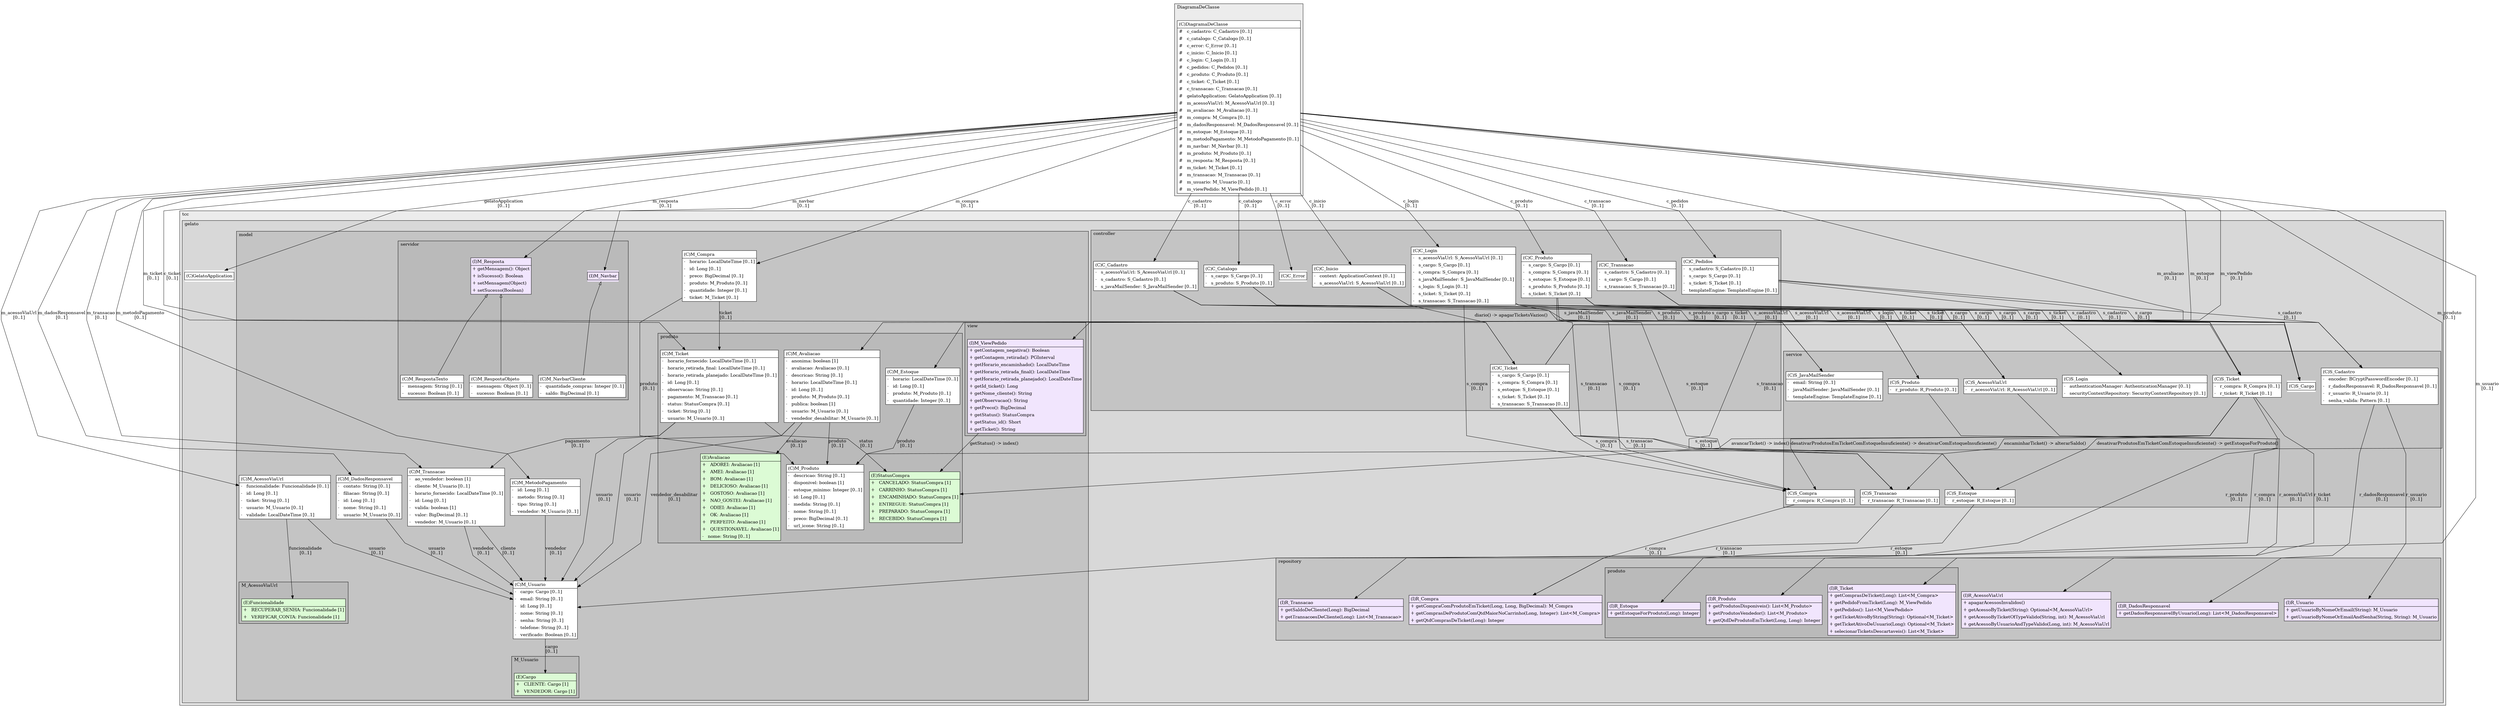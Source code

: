 @startuml

/' diagram meta data start
config=StructureConfiguration;
{
  "projectClassification": {
    "searchMode": "OpenProject", // OpenProject, AllProjects
    "includedProjects": "",
    "pathEndKeywords": "*.impl",
    "isClientPath": "",
    "isClientName": "",
    "isTestPath": "",
    "isTestName": "",
    "isMappingPath": "",
    "isMappingName": "",
    "isDataAccessPath": "",
    "isDataAccessName": "",
    "isDataStructurePath": "",
    "isDataStructureName": "",
    "isInterfaceStructuresPath": "",
    "isInterfaceStructuresName": "",
    "isEntryPointPath": "",
    "isEntryPointName": "",
    "treatFinalFieldsAsMandatory": false
  },
  "graphRestriction": {
    "classPackageExcludeFilter": "",
    "classPackageIncludeFilter": "",
    "classNameExcludeFilter": "",
    "classNameIncludeFilter": "",
    "methodNameExcludeFilter": "",
    "methodNameIncludeFilter": "",
    "removeByInheritance": "", // inheritance/annotation based filtering is done in a second step
    "removeByAnnotation": "",
    "removeByClassPackage": "", // cleanup the graph after inheritance/annotation based filtering is done
    "removeByClassName": "",
    "cutMappings": false,
    "cutEnum": false,
    "cutTests": true,
    "cutClient": false,
    "cutDataAccess": false,
    "cutInterfaceStructures": false,
    "cutDataStructures": false,
    "cutGetterAndSetter": true,
    "cutConstructors": true
  },
  "graphTraversal": {
    "forwardDepth": 999,
    "backwardDepth": 0,
    "classPackageExcludeFilter": "",
    "classPackageIncludeFilter": "",
    "classNameExcludeFilter": "",
    "classNameIncludeFilter": "",
    "methodNameExcludeFilter": "",
    "methodNameIncludeFilter": "",
    "hideMappings": true,
    "hideDataStructures": false,
    "hidePrivateMethods": false,
    "hideInterfaceCalls": false, // indirection: implementation -> interface (is hidden) -> implementation
    "onlyShowApplicationEntryPoints": false, // root node is included
    "useMethodCallsForStructureDiagram": "BothDirections" // ForwardOnly, BothDirections, No
  },
  "details": {
    "aggregation": "GroupByClass", // ByClass, GroupByClass, None
    "showClassGenericTypes": true,
    "showMethods": false,
    "showMethodParameterNames": false,
    "showMethodParameterTypes": true,
    "showMethodReturnType": true,
    "showPackageLevels": 4,
    "showDetailedClassStructure": true
  },
  "rootClass": "DiagramaDeClasse",
  "extensionCallbackMethod": "" // qualified.class.name#methodName - signature: public static String method(String)
}
diagram meta data end '/



digraph g {
    rankdir="TB"
    splines=polyline
    

'nodes 
subgraph cluster_114644 { 
   	label=tcc
	labeljust=l
	fillcolor="#ececec"
	style=filled
   
   subgraph cluster_1790324712 { 
   	label=gelato
	labeljust=l
	fillcolor="#d8d8d8"
	style=filled
   
   GelatoApplication906396277[
	label=<<TABLE BORDER="1" CELLBORDER="0" CELLPADDING="4" CELLSPACING="0">
<TR><TD ALIGN="LEFT" >(C)GelatoApplication</TD></TR>
</TABLE>>
	style=filled
	margin=0
	shape=plaintext
	fillcolor="#FFFFFF"
];

subgraph cluster_1287436016 { 
   	label=repository
	labeljust=l
	fillcolor="#c4c4c4"
	style=filled
   
   R_AcessoViaUrl641479581[
	label=<<TABLE BORDER="1" CELLBORDER="0" CELLPADDING="4" CELLSPACING="0">
<TR><TD ALIGN="LEFT" >(I)R_AcessoViaUrl</TD></TR>
<HR/>
<TR><TD ALIGN="LEFT" >+ apagarAcessosInvalidos()</TD></TR>
<TR><TD ALIGN="LEFT" >+ getAcessoByTicket(String): Optional&lt;M_AcessoViaUrl&gt;</TD></TR>
<TR><TD ALIGN="LEFT" >+ getAcessoByTicketOfTypeValido(String, int): M_AcessoViaUrl</TD></TR>
<TR><TD ALIGN="LEFT" >+ getAcessoByUsuarioAndTypeValido(Long, int): M_AcessoViaUrl</TD></TR>
</TABLE>>
	style=filled
	margin=0
	shape=plaintext
	fillcolor="#F1E5FD"
];

R_Compra641479581[
	label=<<TABLE BORDER="1" CELLBORDER="0" CELLPADDING="4" CELLSPACING="0">
<TR><TD ALIGN="LEFT" >(I)R_Compra</TD></TR>
<HR/>
<TR><TD ALIGN="LEFT" >+ getCompraComProdutoEmTicket(Long, Long, BigDecimal): M_Compra</TD></TR>
<TR><TD ALIGN="LEFT" >+ getComprasDeProdutoComQtdMaiorNoCarrinho(Long, Integer): List&lt;M_Compra&gt;</TD></TR>
<TR><TD ALIGN="LEFT" >+ getQtdComprasDeTicket(Long): Integer</TD></TR>
</TABLE>>
	style=filled
	margin=0
	shape=plaintext
	fillcolor="#F1E5FD"
];

R_DadosResponsavel641479581[
	label=<<TABLE BORDER="1" CELLBORDER="0" CELLPADDING="4" CELLSPACING="0">
<TR><TD ALIGN="LEFT" >(I)R_DadosResponsavel</TD></TR>
<HR/>
<TR><TD ALIGN="LEFT" >+ getDadosResponsavelByUsuario(Long): List&lt;M_DadosResponsavel&gt;</TD></TR>
</TABLE>>
	style=filled
	margin=0
	shape=plaintext
	fillcolor="#F1E5FD"
];

R_Transacao641479581[
	label=<<TABLE BORDER="1" CELLBORDER="0" CELLPADDING="4" CELLSPACING="0">
<TR><TD ALIGN="LEFT" >(I)R_Transacao</TD></TR>
<HR/>
<TR><TD ALIGN="LEFT" >+ getSaldoDeCliente(Long): BigDecimal</TD></TR>
<TR><TD ALIGN="LEFT" >+ getTransacoesDeCliente(Long): List&lt;M_Transacao&gt;</TD></TR>
</TABLE>>
	style=filled
	margin=0
	shape=plaintext
	fillcolor="#F1E5FD"
];

R_Usuario641479581[
	label=<<TABLE BORDER="1" CELLBORDER="0" CELLPADDING="4" CELLSPACING="0">
<TR><TD ALIGN="LEFT" >(I)R_Usuario</TD></TR>
<HR/>
<TR><TD ALIGN="LEFT" >+ getUsuarioByNomeOrEmail(String): M_Usuario</TD></TR>
<TR><TD ALIGN="LEFT" >+ getUsuarioByNomeOrEmailAndSenha(String, String): M_Usuario</TD></TR>
</TABLE>>
	style=filled
	margin=0
	shape=plaintext
	fillcolor="#F1E5FD"
];

subgraph cluster_540350491 { 
   	label=produto
	labeljust=l
	fillcolor="#bababa"
	style=filled
   
   R_Estoque575498130[
	label=<<TABLE BORDER="1" CELLBORDER="0" CELLPADDING="4" CELLSPACING="0">
<TR><TD ALIGN="LEFT" >(I)R_Estoque</TD></TR>
<HR/>
<TR><TD ALIGN="LEFT" >+ getEstoqueForProduto(Long): Integer</TD></TR>
</TABLE>>
	style=filled
	margin=0
	shape=plaintext
	fillcolor="#F1E5FD"
];

R_Produto575498130[
	label=<<TABLE BORDER="1" CELLBORDER="0" CELLPADDING="4" CELLSPACING="0">
<TR><TD ALIGN="LEFT" >(I)R_Produto</TD></TR>
<HR/>
<TR><TD ALIGN="LEFT" >+ getProdutosDisponiveis(): List&lt;M_Produto&gt;</TD></TR>
<TR><TD ALIGN="LEFT" >+ getProdutosVendedor(): List&lt;M_Produto&gt;</TD></TR>
<TR><TD ALIGN="LEFT" >+ getQtdDeProdutoEmTicket(Long, Long): Integer</TD></TR>
</TABLE>>
	style=filled
	margin=0
	shape=plaintext
	fillcolor="#F1E5FD"
];

R_Ticket575498130[
	label=<<TABLE BORDER="1" CELLBORDER="0" CELLPADDING="4" CELLSPACING="0">
<TR><TD ALIGN="LEFT" >(I)R_Ticket</TD></TR>
<HR/>
<TR><TD ALIGN="LEFT" >+ getComprasDeTicket(Long): List&lt;M_Compra&gt;</TD></TR>
<TR><TD ALIGN="LEFT" >+ getPedidoFromTicket(Long): M_ViewPedido</TD></TR>
<TR><TD ALIGN="LEFT" >+ getPedidos(): List&lt;M_ViewPedido&gt;</TD></TR>
<TR><TD ALIGN="LEFT" >+ getTicketAtivoByString(String): Optional&lt;M_Ticket&gt;</TD></TR>
<TR><TD ALIGN="LEFT" >+ getTicketAtivoDeUsuario(Long): Optional&lt;M_Ticket&gt;</TD></TR>
<TR><TD ALIGN="LEFT" >+ selecionarTicketsDescartaveis(): List&lt;M_Ticket&gt;</TD></TR>
</TABLE>>
	style=filled
	margin=0
	shape=plaintext
	fillcolor="#F1E5FD"
];
} 
} 

subgraph cluster_1674944175 { 
   	label=service
	labeljust=l
	fillcolor="#c4c4c4"
	style=filled
   
   S_AcessoViaUrl1952781372[
	label=<<TABLE BORDER="1" CELLBORDER="0" CELLPADDING="4" CELLSPACING="0">
<TR><TD ALIGN="LEFT" >(C)S_AcessoViaUrl</TD></TR>
<HR/>
<TR><TD ALIGN="LEFT" >-   r_acessoViaUrl: R_AcessoViaUrl [0..1]</TD></TR>
</TABLE>>
	style=filled
	margin=0
	shape=plaintext
	fillcolor="#FFFFFF"
];

S_Cadastro1952781372[
	label=<<TABLE BORDER="1" CELLBORDER="0" CELLPADDING="4" CELLSPACING="0">
<TR><TD ALIGN="LEFT" >(C)S_Cadastro</TD></TR>
<HR/>
<TR><TD ALIGN="LEFT" >-   encoder: BCryptPasswordEncoder [0..1]</TD></TR>
<TR><TD ALIGN="LEFT" >-   r_dadosResponsavel: R_DadosResponsavel [0..1]</TD></TR>
<TR><TD ALIGN="LEFT" >-   r_usuario: R_Usuario [0..1]</TD></TR>
<TR><TD ALIGN="LEFT" >-   senha_valida: Pattern [0..1]</TD></TR>
</TABLE>>
	style=filled
	margin=0
	shape=plaintext
	fillcolor="#FFFFFF"
];

S_Cargo1952781372[
	label=<<TABLE BORDER="1" CELLBORDER="0" CELLPADDING="4" CELLSPACING="0">
<TR><TD ALIGN="LEFT" >(C)S_Cargo</TD></TR>
</TABLE>>
	style=filled
	margin=0
	shape=plaintext
	fillcolor="#FFFFFF"
];

S_Compra1952781372[
	label=<<TABLE BORDER="1" CELLBORDER="0" CELLPADDING="4" CELLSPACING="0">
<TR><TD ALIGN="LEFT" >(C)S_Compra</TD></TR>
<HR/>
<TR><TD ALIGN="LEFT" >-   r_compra: R_Compra [0..1]</TD></TR>
</TABLE>>
	style=filled
	margin=0
	shape=plaintext
	fillcolor="#FFFFFF"
];

S_Estoque1952781372[
	label=<<TABLE BORDER="1" CELLBORDER="0" CELLPADDING="4" CELLSPACING="0">
<TR><TD ALIGN="LEFT" >(C)S_Estoque</TD></TR>
<HR/>
<TR><TD ALIGN="LEFT" >-   r_estoque: R_Estoque [0..1]</TD></TR>
</TABLE>>
	style=filled
	margin=0
	shape=plaintext
	fillcolor="#FFFFFF"
];

S_JavaMailSender1952781372[
	label=<<TABLE BORDER="1" CELLBORDER="0" CELLPADDING="4" CELLSPACING="0">
<TR><TD ALIGN="LEFT" >(C)S_JavaMailSender</TD></TR>
<HR/>
<TR><TD ALIGN="LEFT" >-   email: String [0..1]</TD></TR>
<TR><TD ALIGN="LEFT" >-   javaMailSender: JavaMailSender [0..1]</TD></TR>
<TR><TD ALIGN="LEFT" >-   templateEngine: TemplateEngine [0..1]</TD></TR>
</TABLE>>
	style=filled
	margin=0
	shape=plaintext
	fillcolor="#FFFFFF"
];

S_Login1952781372[
	label=<<TABLE BORDER="1" CELLBORDER="0" CELLPADDING="4" CELLSPACING="0">
<TR><TD ALIGN="LEFT" >(C)S_Login</TD></TR>
<HR/>
<TR><TD ALIGN="LEFT" >-   authenticationManager: AuthenticationManager [0..1]</TD></TR>
<TR><TD ALIGN="LEFT" >-   securityContextRepository: SecurityContextRepository [0..1]</TD></TR>
</TABLE>>
	style=filled
	margin=0
	shape=plaintext
	fillcolor="#FFFFFF"
];

S_Produto1952781372[
	label=<<TABLE BORDER="1" CELLBORDER="0" CELLPADDING="4" CELLSPACING="0">
<TR><TD ALIGN="LEFT" >(C)S_Produto</TD></TR>
<HR/>
<TR><TD ALIGN="LEFT" >-   r_produto: R_Produto [0..1]</TD></TR>
</TABLE>>
	style=filled
	margin=0
	shape=plaintext
	fillcolor="#FFFFFF"
];

S_Ticket1952781372[
	label=<<TABLE BORDER="1" CELLBORDER="0" CELLPADDING="4" CELLSPACING="0">
<TR><TD ALIGN="LEFT" >(C)S_Ticket</TD></TR>
<HR/>
<TR><TD ALIGN="LEFT" >-   r_compra: R_Compra [0..1]</TD></TR>
<TR><TD ALIGN="LEFT" >-   r_ticket: R_Ticket [0..1]</TD></TR>
</TABLE>>
	style=filled
	margin=0
	shape=plaintext
	fillcolor="#FFFFFF"
];

S_Transacao1952781372[
	label=<<TABLE BORDER="1" CELLBORDER="0" CELLPADDING="4" CELLSPACING="0">
<TR><TD ALIGN="LEFT" >(C)S_Transacao</TD></TR>
<HR/>
<TR><TD ALIGN="LEFT" >-   r_transacao: R_Transacao [0..1]</TD></TR>
</TABLE>>
	style=filled
	margin=0
	shape=plaintext
	fillcolor="#FFFFFF"
];
} 

subgraph cluster_1694159202 { 
   	label=controller
	labeljust=l
	fillcolor="#c4c4c4"
	style=filled
   
   C_Cadastro1954851659[
	label=<<TABLE BORDER="1" CELLBORDER="0" CELLPADDING="4" CELLSPACING="0">
<TR><TD ALIGN="LEFT" >(C)C_Cadastro</TD></TR>
<HR/>
<TR><TD ALIGN="LEFT" >-   s_acessoViaUrl: S_AcessoViaUrl [0..1]</TD></TR>
<TR><TD ALIGN="LEFT" >-   s_cadastro: S_Cadastro [0..1]</TD></TR>
<TR><TD ALIGN="LEFT" >-   s_javaMailSender: S_JavaMailSender [0..1]</TD></TR>
</TABLE>>
	style=filled
	margin=0
	shape=plaintext
	fillcolor="#FFFFFF"
];

C_Catalogo1954851659[
	label=<<TABLE BORDER="1" CELLBORDER="0" CELLPADDING="4" CELLSPACING="0">
<TR><TD ALIGN="LEFT" >(C)C_Catalogo</TD></TR>
<HR/>
<TR><TD ALIGN="LEFT" >-   s_cargo: S_Cargo [0..1]</TD></TR>
<TR><TD ALIGN="LEFT" >-   s_produto: S_Produto [0..1]</TD></TR>
</TABLE>>
	style=filled
	margin=0
	shape=plaintext
	fillcolor="#FFFFFF"
];

C_Error1954851659[
	label=<<TABLE BORDER="1" CELLBORDER="0" CELLPADDING="4" CELLSPACING="0">
<TR><TD ALIGN="LEFT" >(C)C_Error</TD></TR>
</TABLE>>
	style=filled
	margin=0
	shape=plaintext
	fillcolor="#FFFFFF"
];

C_Inicio1954851659[
	label=<<TABLE BORDER="1" CELLBORDER="0" CELLPADDING="4" CELLSPACING="0">
<TR><TD ALIGN="LEFT" >(C)C_Inicio</TD></TR>
<HR/>
<TR><TD ALIGN="LEFT" >-   context: ApplicationContext [0..1]</TD></TR>
<TR><TD ALIGN="LEFT" >-   s_acessoViaUrl: S_AcessoViaUrl [0..1]</TD></TR>
</TABLE>>
	style=filled
	margin=0
	shape=plaintext
	fillcolor="#FFFFFF"
];

C_Login1954851659[
	label=<<TABLE BORDER="1" CELLBORDER="0" CELLPADDING="4" CELLSPACING="0">
<TR><TD ALIGN="LEFT" >(C)C_Login</TD></TR>
<HR/>
<TR><TD ALIGN="LEFT" >-   s_acessoViaUrl: S_AcessoViaUrl [0..1]</TD></TR>
<TR><TD ALIGN="LEFT" >-   s_cargo: S_Cargo [0..1]</TD></TR>
<TR><TD ALIGN="LEFT" >-   s_compra: S_Compra [0..1]</TD></TR>
<TR><TD ALIGN="LEFT" >-   s_javaMailSender: S_JavaMailSender [0..1]</TD></TR>
<TR><TD ALIGN="LEFT" >-   s_login: S_Login [0..1]</TD></TR>
<TR><TD ALIGN="LEFT" >-   s_ticket: S_Ticket [0..1]</TD></TR>
<TR><TD ALIGN="LEFT" >-   s_transacao: S_Transacao [0..1]</TD></TR>
</TABLE>>
	style=filled
	margin=0
	shape=plaintext
	fillcolor="#FFFFFF"
];

C_Pedidos1954851659[
	label=<<TABLE BORDER="1" CELLBORDER="0" CELLPADDING="4" CELLSPACING="0">
<TR><TD ALIGN="LEFT" >(C)C_Pedidos</TD></TR>
<HR/>
<TR><TD ALIGN="LEFT" >-   s_cadastro: S_Cadastro [0..1]</TD></TR>
<TR><TD ALIGN="LEFT" >-   s_cargo: S_Cargo [0..1]</TD></TR>
<TR><TD ALIGN="LEFT" >-   s_ticket: S_Ticket [0..1]</TD></TR>
<TR><TD ALIGN="LEFT" >-   templateEngine: TemplateEngine [0..1]</TD></TR>
</TABLE>>
	style=filled
	margin=0
	shape=plaintext
	fillcolor="#FFFFFF"
];

C_Produto1954851659[
	label=<<TABLE BORDER="1" CELLBORDER="0" CELLPADDING="4" CELLSPACING="0">
<TR><TD ALIGN="LEFT" >(C)C_Produto</TD></TR>
<HR/>
<TR><TD ALIGN="LEFT" >-   s_cargo: S_Cargo [0..1]</TD></TR>
<TR><TD ALIGN="LEFT" >-   s_compra: S_Compra [0..1]</TD></TR>
<TR><TD ALIGN="LEFT" >-   s_estoque: S_Estoque [0..1]</TD></TR>
<TR><TD ALIGN="LEFT" >-   s_produto: S_Produto [0..1]</TD></TR>
<TR><TD ALIGN="LEFT" >-   s_ticket: S_Ticket [0..1]</TD></TR>
</TABLE>>
	style=filled
	margin=0
	shape=plaintext
	fillcolor="#FFFFFF"
];

C_Ticket1954851659[
	label=<<TABLE BORDER="1" CELLBORDER="0" CELLPADDING="4" CELLSPACING="0">
<TR><TD ALIGN="LEFT" >(C)C_Ticket</TD></TR>
<HR/>
<TR><TD ALIGN="LEFT" >-   s_cargo: S_Cargo [0..1]</TD></TR>
<TR><TD ALIGN="LEFT" >-   s_compra: S_Compra [0..1]</TD></TR>
<TR><TD ALIGN="LEFT" >-   s_estoque: S_Estoque [0..1]</TD></TR>
<TR><TD ALIGN="LEFT" >-   s_ticket: S_Ticket [0..1]</TD></TR>
<TR><TD ALIGN="LEFT" >-   s_transacao: S_Transacao [0..1]</TD></TR>
</TABLE>>
	style=filled
	margin=0
	shape=plaintext
	fillcolor="#FFFFFF"
];

C_Transacao1954851659[
	label=<<TABLE BORDER="1" CELLBORDER="0" CELLPADDING="4" CELLSPACING="0">
<TR><TD ALIGN="LEFT" >(C)C_Transacao</TD></TR>
<HR/>
<TR><TD ALIGN="LEFT" >-   s_cadastro: S_Cadastro [0..1]</TD></TR>
<TR><TD ALIGN="LEFT" >-   s_cargo: S_Cargo [0..1]</TD></TR>
<TR><TD ALIGN="LEFT" >-   s_transacao: S_Transacao [0..1]</TD></TR>
</TABLE>>
	style=filled
	margin=0
	shape=plaintext
	fillcolor="#FFFFFF"
];
} 

subgraph cluster_1804629597 { 
   	label=model
	labeljust=l
	fillcolor="#c4c4c4"
	style=filled
   
   M_AcessoViaUrl2054619536[
	label=<<TABLE BORDER="1" CELLBORDER="0" CELLPADDING="4" CELLSPACING="0">
<TR><TD ALIGN="LEFT" >(C)M_AcessoViaUrl</TD></TR>
<HR/>
<TR><TD ALIGN="LEFT" >-   funcionalidade: Funcionalidade [0..1]</TD></TR>
<TR><TD ALIGN="LEFT" >-   id: Long [0..1]</TD></TR>
<TR><TD ALIGN="LEFT" >-   ticket: String [0..1]</TD></TR>
<TR><TD ALIGN="LEFT" >-   usuario: M_Usuario [0..1]</TD></TR>
<TR><TD ALIGN="LEFT" >-   validade: LocalDateTime [0..1]</TD></TR>
</TABLE>>
	style=filled
	margin=0
	shape=plaintext
	fillcolor="#FFFFFF"
];

M_Compra2054619536[
	label=<<TABLE BORDER="1" CELLBORDER="0" CELLPADDING="4" CELLSPACING="0">
<TR><TD ALIGN="LEFT" >(C)M_Compra</TD></TR>
<HR/>
<TR><TD ALIGN="LEFT" >-   horario: LocalDateTime [0..1]</TD></TR>
<TR><TD ALIGN="LEFT" >-   id: Long [0..1]</TD></TR>
<TR><TD ALIGN="LEFT" >-   preco: BigDecimal [0..1]</TD></TR>
<TR><TD ALIGN="LEFT" >-   produto: M_Produto [0..1]</TD></TR>
<TR><TD ALIGN="LEFT" >-   quantidade: Integer [0..1]</TD></TR>
<TR><TD ALIGN="LEFT" >-   ticket: M_Ticket [0..1]</TD></TR>
</TABLE>>
	style=filled
	margin=0
	shape=plaintext
	fillcolor="#FFFFFF"
];

M_DadosResponsavel2054619536[
	label=<<TABLE BORDER="1" CELLBORDER="0" CELLPADDING="4" CELLSPACING="0">
<TR><TD ALIGN="LEFT" >(C)M_DadosResponsavel</TD></TR>
<HR/>
<TR><TD ALIGN="LEFT" >-   contato: String [0..1]</TD></TR>
<TR><TD ALIGN="LEFT" >-   filiacao: String [0..1]</TD></TR>
<TR><TD ALIGN="LEFT" >-   id: Long [0..1]</TD></TR>
<TR><TD ALIGN="LEFT" >-   nome: String [0..1]</TD></TR>
<TR><TD ALIGN="LEFT" >-   usuario: M_Usuario [0..1]</TD></TR>
</TABLE>>
	style=filled
	margin=0
	shape=plaintext
	fillcolor="#FFFFFF"
];

M_MetodoPagamento2054619536[
	label=<<TABLE BORDER="1" CELLBORDER="0" CELLPADDING="4" CELLSPACING="0">
<TR><TD ALIGN="LEFT" >(C)M_MetodoPagamento</TD></TR>
<HR/>
<TR><TD ALIGN="LEFT" >-   id: Long [0..1]</TD></TR>
<TR><TD ALIGN="LEFT" >-   metodo: String [0..1]</TD></TR>
<TR><TD ALIGN="LEFT" >-   tipo: String [0..1]</TD></TR>
<TR><TD ALIGN="LEFT" >-   vendedor: M_Usuario [0..1]</TD></TR>
</TABLE>>
	style=filled
	margin=0
	shape=plaintext
	fillcolor="#FFFFFF"
];

M_Transacao2054619536[
	label=<<TABLE BORDER="1" CELLBORDER="0" CELLPADDING="4" CELLSPACING="0">
<TR><TD ALIGN="LEFT" >(C)M_Transacao</TD></TR>
<HR/>
<TR><TD ALIGN="LEFT" >-   ao_vendedor: boolean [1]</TD></TR>
<TR><TD ALIGN="LEFT" >-   cliente: M_Usuario [0..1]</TD></TR>
<TR><TD ALIGN="LEFT" >-   horario_fornecido: LocalDateTime [0..1]</TD></TR>
<TR><TD ALIGN="LEFT" >-   id: Long [0..1]</TD></TR>
<TR><TD ALIGN="LEFT" >-   valida: boolean [1]</TD></TR>
<TR><TD ALIGN="LEFT" >-   valor: BigDecimal [0..1]</TD></TR>
<TR><TD ALIGN="LEFT" >-   vendedor: M_Usuario [0..1]</TD></TR>
</TABLE>>
	style=filled
	margin=0
	shape=plaintext
	fillcolor="#FFFFFF"
];

M_Usuario2054619536[
	label=<<TABLE BORDER="1" CELLBORDER="0" CELLPADDING="4" CELLSPACING="0">
<TR><TD ALIGN="LEFT" >(C)M_Usuario</TD></TR>
<HR/>
<TR><TD ALIGN="LEFT" >-   cargo: Cargo [0..1]</TD></TR>
<TR><TD ALIGN="LEFT" >-   email: String [0..1]</TD></TR>
<TR><TD ALIGN="LEFT" >-   id: Long [0..1]</TD></TR>
<TR><TD ALIGN="LEFT" >-   nome: String [0..1]</TD></TR>
<TR><TD ALIGN="LEFT" >-   senha: String [0..1]</TD></TR>
<TR><TD ALIGN="LEFT" >-   telefone: String [0..1]</TD></TR>
<TR><TD ALIGN="LEFT" >-   verificado: Boolean [0..1]</TD></TR>
</TABLE>>
	style=filled
	margin=0
	shape=plaintext
	fillcolor="#FFFFFF"
];

subgraph cluster_1178372080 { 
   	label=view
	labeljust=l
	fillcolor="#bababa"
	style=filled
   
   M_ViewPedido532415645[
	label=<<TABLE BORDER="1" CELLBORDER="0" CELLPADDING="4" CELLSPACING="0">
<TR><TD ALIGN="LEFT" >(I)M_ViewPedido</TD></TR>
<HR/>
<TR><TD ALIGN="LEFT" >+ getContagem_negativa(): Boolean</TD></TR>
<TR><TD ALIGN="LEFT" >+ getContagem_retirada(): PGInterval</TD></TR>
<TR><TD ALIGN="LEFT" >+ getHorario_encaminhado(): LocalDateTime</TD></TR>
<TR><TD ALIGN="LEFT" >+ getHorario_retirada_final(): LocalDateTime</TD></TR>
<TR><TD ALIGN="LEFT" >+ getHorario_retirada_planejado(): LocalDateTime</TD></TR>
<TR><TD ALIGN="LEFT" >+ getId_ticket(): Long</TD></TR>
<TR><TD ALIGN="LEFT" >+ getNome_cliente(): String</TD></TR>
<TR><TD ALIGN="LEFT" >+ getObservacao(): String</TD></TR>
<TR><TD ALIGN="LEFT" >+ getPreco(): BigDecimal</TD></TR>
<TR><TD ALIGN="LEFT" >+ getStatus(): StatusCompra</TD></TR>
<TR><TD ALIGN="LEFT" >+ getStatus_id(): Short</TD></TR>
<TR><TD ALIGN="LEFT" >+ getTicket(): String</TD></TR>
</TABLE>>
	style=filled
	margin=0
	shape=plaintext
	fillcolor="#F1E5FD"
];
} 

subgraph cluster_1399127407 { 
   	label=M_Usuario
	labeljust=l
	fillcolor="#bababa"
	style=filled
   
   Cargo1365861602[
	label=<<TABLE BORDER="1" CELLBORDER="0" CELLPADDING="4" CELLSPACING="0">
<TR><TD ALIGN="LEFT" >(E)Cargo</TD></TR>
<HR/>
<TR><TD ALIGN="LEFT" >+   CLIENTE: Cargo [1]</TD></TR>
<TR><TD ALIGN="LEFT" >+   VENDEDOR: Cargo [1]</TD></TR>
</TABLE>>
	style=filled
	margin=0
	shape=plaintext
	fillcolor="#DCFBD5"
];
} 

subgraph cluster_1416435118 { 
   	label=produto
	labeljust=l
	fillcolor="#bababa"
	style=filled
   
   Avaliacao394890476[
	label=<<TABLE BORDER="1" CELLBORDER="0" CELLPADDING="4" CELLSPACING="0">
<TR><TD ALIGN="LEFT" >(E)Avaliacao</TD></TR>
<HR/>
<TR><TD ALIGN="LEFT" >+   ADOREI: Avaliacao [1]</TD></TR>
<TR><TD ALIGN="LEFT" >+   AMEI: Avaliacao [1]</TD></TR>
<TR><TD ALIGN="LEFT" >+   BOM: Avaliacao [1]</TD></TR>
<TR><TD ALIGN="LEFT" >+   DELICIOSO: Avaliacao [1]</TD></TR>
<TR><TD ALIGN="LEFT" >+   GOSTOSO: Avaliacao [1]</TD></TR>
<TR><TD ALIGN="LEFT" >+   NAO_GOSTEI: Avaliacao [1]</TD></TR>
<TR><TD ALIGN="LEFT" >+   ODIEI: Avaliacao [1]</TD></TR>
<TR><TD ALIGN="LEFT" >+   OK: Avaliacao [1]</TD></TR>
<TR><TD ALIGN="LEFT" >+   PERFEITO: Avaliacao [1]</TD></TR>
<TR><TD ALIGN="LEFT" >+   QUESTIONAVEL: Avaliacao [1]</TD></TR>
<TR><TD ALIGN="LEFT" >-   nome: String [0..1]</TD></TR>
</TABLE>>
	style=filled
	margin=0
	shape=plaintext
	fillcolor="#DCFBD5"
];

M_Avaliacao643863173[
	label=<<TABLE BORDER="1" CELLBORDER="0" CELLPADDING="4" CELLSPACING="0">
<TR><TD ALIGN="LEFT" >(C)M_Avaliacao</TD></TR>
<HR/>
<TR><TD ALIGN="LEFT" >-   anonima: boolean [1]</TD></TR>
<TR><TD ALIGN="LEFT" >-   avaliacao: Avaliacao [0..1]</TD></TR>
<TR><TD ALIGN="LEFT" >-   descricao: String [0..1]</TD></TR>
<TR><TD ALIGN="LEFT" >-   horario: LocalDateTime [0..1]</TD></TR>
<TR><TD ALIGN="LEFT" >-   id: Long [0..1]</TD></TR>
<TR><TD ALIGN="LEFT" >-   produto: M_Produto [0..1]</TD></TR>
<TR><TD ALIGN="LEFT" >-   publica: boolean [1]</TD></TR>
<TR><TD ALIGN="LEFT" >-   usuario: M_Usuario [0..1]</TD></TR>
<TR><TD ALIGN="LEFT" >-   vendedor_desabilitar: M_Usuario [0..1]</TD></TR>
</TABLE>>
	style=filled
	margin=0
	shape=plaintext
	fillcolor="#FFFFFF"
];

M_Estoque643863173[
	label=<<TABLE BORDER="1" CELLBORDER="0" CELLPADDING="4" CELLSPACING="0">
<TR><TD ALIGN="LEFT" >(C)M_Estoque</TD></TR>
<HR/>
<TR><TD ALIGN="LEFT" >-   horario: LocalDateTime [0..1]</TD></TR>
<TR><TD ALIGN="LEFT" >-   id: Long [0..1]</TD></TR>
<TR><TD ALIGN="LEFT" >-   produto: M_Produto [0..1]</TD></TR>
<TR><TD ALIGN="LEFT" >-   quantidade: Integer [0..1]</TD></TR>
</TABLE>>
	style=filled
	margin=0
	shape=plaintext
	fillcolor="#FFFFFF"
];

M_Produto643863173[
	label=<<TABLE BORDER="1" CELLBORDER="0" CELLPADDING="4" CELLSPACING="0">
<TR><TD ALIGN="LEFT" >(C)M_Produto</TD></TR>
<HR/>
<TR><TD ALIGN="LEFT" >-   descricao: String [0..1]</TD></TR>
<TR><TD ALIGN="LEFT" >-   disponivel: boolean [1]</TD></TR>
<TR><TD ALIGN="LEFT" >-   estoque_minimo: Integer [0..1]</TD></TR>
<TR><TD ALIGN="LEFT" >-   id: Long [0..1]</TD></TR>
<TR><TD ALIGN="LEFT" >-   medida: String [0..1]</TD></TR>
<TR><TD ALIGN="LEFT" >-   nome: String [0..1]</TD></TR>
<TR><TD ALIGN="LEFT" >-   preco: BigDecimal [0..1]</TD></TR>
<TR><TD ALIGN="LEFT" >-   url_icone: String [0..1]</TD></TR>
</TABLE>>
	style=filled
	margin=0
	shape=plaintext
	fillcolor="#FFFFFF"
];

M_Ticket643863173[
	label=<<TABLE BORDER="1" CELLBORDER="0" CELLPADDING="4" CELLSPACING="0">
<TR><TD ALIGN="LEFT" >(C)M_Ticket</TD></TR>
<HR/>
<TR><TD ALIGN="LEFT" >-   horario_fornecido: LocalDateTime [0..1]</TD></TR>
<TR><TD ALIGN="LEFT" >-   horario_retirada_final: LocalDateTime [0..1]</TD></TR>
<TR><TD ALIGN="LEFT" >-   horario_retirada_planejado: LocalDateTime [0..1]</TD></TR>
<TR><TD ALIGN="LEFT" >-   id: Long [0..1]</TD></TR>
<TR><TD ALIGN="LEFT" >-   observacao: String [0..1]</TD></TR>
<TR><TD ALIGN="LEFT" >-   pagamento: M_Transacao [0..1]</TD></TR>
<TR><TD ALIGN="LEFT" >-   status: StatusCompra [0..1]</TD></TR>
<TR><TD ALIGN="LEFT" >-   ticket: String [0..1]</TD></TR>
<TR><TD ALIGN="LEFT" >-   usuario: M_Usuario [0..1]</TD></TR>
</TABLE>>
	style=filled
	margin=0
	shape=plaintext
	fillcolor="#FFFFFF"
];

StatusCompra1199067761[
	label=<<TABLE BORDER="1" CELLBORDER="0" CELLPADDING="4" CELLSPACING="0">
<TR><TD ALIGN="LEFT" >(E)StatusCompra</TD></TR>
<HR/>
<TR><TD ALIGN="LEFT" >+   CANCELADO: StatusCompra [1]</TD></TR>
<TR><TD ALIGN="LEFT" >+   CARRINHO: StatusCompra [1]</TD></TR>
<TR><TD ALIGN="LEFT" >+   ENCAMINHADO: StatusCompra [1]</TD></TR>
<TR><TD ALIGN="LEFT" >+   ENTREGUE: StatusCompra [1]</TD></TR>
<TR><TD ALIGN="LEFT" >+   PREPARADO: StatusCompra [1]</TD></TR>
<TR><TD ALIGN="LEFT" >+   RECEBIDO: StatusCompra [1]</TD></TR>
</TABLE>>
	style=filled
	margin=0
	shape=plaintext
	fillcolor="#DCFBD5"
];
} 

subgraph cluster_503580362 { 
   	label=M_AcessoViaUrl
	labeljust=l
	fillcolor="#bababa"
	style=filled
   
   Funcionalidade1914879581[
	label=<<TABLE BORDER="1" CELLBORDER="0" CELLPADDING="4" CELLSPACING="0">
<TR><TD ALIGN="LEFT" >(E)Funcionalidade</TD></TR>
<HR/>
<TR><TD ALIGN="LEFT" >+   RECUPERAR_SENHA: Funcionalidade [1]</TD></TR>
<TR><TD ALIGN="LEFT" >+   VERIFICAR_CONTA: Funcionalidade [1]</TD></TR>
</TABLE>>
	style=filled
	margin=0
	shape=plaintext
	fillcolor="#DCFBD5"
];
} 

subgraph cluster_952195777 { 
   	label=servidor
	labeljust=l
	fillcolor="#bababa"
	style=filled
   
   M_Navbar396933358[
	label=<<TABLE BORDER="1" CELLBORDER="0" CELLPADDING="4" CELLSPACING="0">
<TR><TD ALIGN="LEFT" >(I)M_Navbar</TD></TR>
</TABLE>>
	style=filled
	margin=0
	shape=plaintext
	fillcolor="#F1E5FD"
];

M_NavbarCliente396933358[
	label=<<TABLE BORDER="1" CELLBORDER="0" CELLPADDING="4" CELLSPACING="0">
<TR><TD ALIGN="LEFT" >(C)M_NavbarCliente</TD></TR>
<HR/>
<TR><TD ALIGN="LEFT" >-   quantidade_compras: Integer [0..1]</TD></TR>
<TR><TD ALIGN="LEFT" >-   saldo: BigDecimal [0..1]</TD></TR>
</TABLE>>
	style=filled
	margin=0
	shape=plaintext
	fillcolor="#FFFFFF"
];

M_Resposta396933358[
	label=<<TABLE BORDER="1" CELLBORDER="0" CELLPADDING="4" CELLSPACING="0">
<TR><TD ALIGN="LEFT" >(I)M_Resposta</TD></TR>
<HR/>
<TR><TD ALIGN="LEFT" >+ getMensagem(): Object</TD></TR>
<TR><TD ALIGN="LEFT" >+ isSucesso(): Boolean</TD></TR>
<TR><TD ALIGN="LEFT" >+ setMensagem(Object)</TD></TR>
<TR><TD ALIGN="LEFT" >+ setSucesso(Boolean)</TD></TR>
</TABLE>>
	style=filled
	margin=0
	shape=plaintext
	fillcolor="#F1E5FD"
];

M_RespostaObjeto396933358[
	label=<<TABLE BORDER="1" CELLBORDER="0" CELLPADDING="4" CELLSPACING="0">
<TR><TD ALIGN="LEFT" >(C)M_RespostaObjeto</TD></TR>
<HR/>
<TR><TD ALIGN="LEFT" >-   mensagem: Object [0..1]</TD></TR>
<TR><TD ALIGN="LEFT" >-   sucesso: Boolean [0..1]</TD></TR>
</TABLE>>
	style=filled
	margin=0
	shape=plaintext
	fillcolor="#FFFFFF"
];

M_RespostaTexto396933358[
	label=<<TABLE BORDER="1" CELLBORDER="0" CELLPADDING="4" CELLSPACING="0">
<TR><TD ALIGN="LEFT" >(C)M_RespostaTexto</TD></TR>
<HR/>
<TR><TD ALIGN="LEFT" >-   mensagem: String [0..1]</TD></TR>
<TR><TD ALIGN="LEFT" >-   sucesso: Boolean [0..1]</TD></TR>
</TABLE>>
	style=filled
	margin=0
	shape=plaintext
	fillcolor="#FFFFFF"
];
} 
} 
} 
} 

subgraph cluster_1234099708 { 
   	label=DiagramaDeClasse
	labeljust=l
	fillcolor="#ececec"
	style=filled
   
   DiagramaDeClasse1234099708[
	label=<<TABLE BORDER="1" CELLBORDER="0" CELLPADDING="4" CELLSPACING="0">
<TR><TD ALIGN="LEFT" >(C)DiagramaDeClasse</TD></TR>
<HR/>
<TR><TD ALIGN="LEFT" >#   c_cadastro: C_Cadastro [0..1]</TD></TR>
<TR><TD ALIGN="LEFT" >#   c_catalogo: C_Catalogo [0..1]</TD></TR>
<TR><TD ALIGN="LEFT" >#   c_error: C_Error [0..1]</TD></TR>
<TR><TD ALIGN="LEFT" >#   c_inicio: C_Inicio [0..1]</TD></TR>
<TR><TD ALIGN="LEFT" >#   c_login: C_Login [0..1]</TD></TR>
<TR><TD ALIGN="LEFT" >#   c_pedidos: C_Pedidos [0..1]</TD></TR>
<TR><TD ALIGN="LEFT" >#   c_produto: C_Produto [0..1]</TD></TR>
<TR><TD ALIGN="LEFT" >#   c_ticket: C_Ticket [0..1]</TD></TR>
<TR><TD ALIGN="LEFT" >#   c_transacao: C_Transacao [0..1]</TD></TR>
<TR><TD ALIGN="LEFT" >#   gelatoApplication: GelatoApplication [0..1]</TD></TR>
<TR><TD ALIGN="LEFT" >#   m_acessoViaUrl: M_AcessoViaUrl [0..1]</TD></TR>
<TR><TD ALIGN="LEFT" >#   m_avaliacao: M_Avaliacao [0..1]</TD></TR>
<TR><TD ALIGN="LEFT" >#   m_compra: M_Compra [0..1]</TD></TR>
<TR><TD ALIGN="LEFT" >#   m_dadosResponsavel: M_DadosResponsavel [0..1]</TD></TR>
<TR><TD ALIGN="LEFT" >#   m_estoque: M_Estoque [0..1]</TD></TR>
<TR><TD ALIGN="LEFT" >#   m_metodoPagamento: M_MetodoPagamento [0..1]</TD></TR>
<TR><TD ALIGN="LEFT" >#   m_navbar: M_Navbar [0..1]</TD></TR>
<TR><TD ALIGN="LEFT" >#   m_produto: M_Produto [0..1]</TD></TR>
<TR><TD ALIGN="LEFT" >#   m_resposta: M_Resposta [0..1]</TD></TR>
<TR><TD ALIGN="LEFT" >#   m_ticket: M_Ticket [0..1]</TD></TR>
<TR><TD ALIGN="LEFT" >#   m_transacao: M_Transacao [0..1]</TD></TR>
<TR><TD ALIGN="LEFT" >#   m_usuario: M_Usuario [0..1]</TD></TR>
<TR><TD ALIGN="LEFT" >#   m_viewPedido: M_ViewPedido [0..1]</TD></TR>
</TABLE>>
	style=filled
	margin=0
	shape=plaintext
	fillcolor="#FFFFFF"
];
} 

'edges    
C_Cadastro1954851659 -> S_AcessoViaUrl1952781372[label="s_acessoViaUrl
[0..1]"];
C_Cadastro1954851659 -> S_Cadastro1952781372[label="s_cadastro
[0..1]"];
C_Cadastro1954851659 -> S_JavaMailSender1952781372[label="s_javaMailSender
[0..1]"];
C_Catalogo1954851659 -> S_Cargo1952781372[label="s_cargo
[0..1]"];
C_Catalogo1954851659 -> S_Produto1952781372[label="s_produto
[0..1]"];
C_Inicio1954851659 -> C_Ticket1954851659[label="diario() -> apagarTicketsVazios()"];
C_Inicio1954851659 -> S_AcessoViaUrl1952781372[label="s_acessoViaUrl
[0..1]"];
C_Login1954851659 -> S_AcessoViaUrl1952781372[label="s_acessoViaUrl
[0..1]"];
C_Login1954851659 -> S_Cargo1952781372[label="s_cargo
[0..1]"];
C_Login1954851659 -> S_Compra1952781372[label="s_compra
[0..1]"];
C_Login1954851659 -> S_JavaMailSender1952781372[label="s_javaMailSender
[0..1]"];
C_Login1954851659 -> S_Login1952781372[label="s_login
[0..1]"];
C_Login1954851659 -> S_Ticket1952781372[label="s_ticket
[0..1]"];
C_Login1954851659 -> S_Transacao1952781372[label="s_transacao
[0..1]"];
C_Pedidos1954851659 -> S_Cadastro1952781372[label="s_cadastro
[0..1]"];
C_Pedidos1954851659 -> S_Cargo1952781372[label="s_cargo
[0..1]"];
C_Pedidos1954851659 -> S_Ticket1952781372[label="s_ticket
[0..1]"];
C_Produto1954851659 -> S_Cargo1952781372[label="s_cargo
[0..1]"];
C_Produto1954851659 -> S_Compra1952781372[label="s_compra
[0..1]"];
C_Produto1954851659 -> S_Estoque1952781372[label="s_estoque
[0..1]"];
C_Produto1954851659 -> S_Produto1952781372[label="s_produto
[0..1]"];
C_Produto1954851659 -> S_Ticket1952781372[label="s_ticket
[0..1]"];
C_Ticket1954851659 -> S_Cargo1952781372[label="s_cargo
[0..1]"];
C_Ticket1954851659 -> S_Compra1952781372[label="s_compra
[0..1]"];
C_Ticket1954851659 -> S_Estoque1952781372[label="s_estoque
[0..1]"];
C_Ticket1954851659 -> S_Ticket1952781372[label="s_ticket
[0..1]"];
C_Ticket1954851659 -> S_Transacao1952781372[label="s_transacao
[0..1]"];
C_Transacao1954851659 -> S_Cadastro1952781372[label="s_cadastro
[0..1]"];
C_Transacao1954851659 -> S_Cargo1952781372[label="s_cargo
[0..1]"];
C_Transacao1954851659 -> S_Transacao1952781372[label="s_transacao
[0..1]"];
DiagramaDeClasse1234099708 -> C_Cadastro1954851659[label="c_cadastro
[0..1]"];
DiagramaDeClasse1234099708 -> C_Catalogo1954851659[label="c_catalogo
[0..1]"];
DiagramaDeClasse1234099708 -> C_Error1954851659[label="c_error
[0..1]"];
DiagramaDeClasse1234099708 -> C_Inicio1954851659[label="c_inicio
[0..1]"];
DiagramaDeClasse1234099708 -> C_Login1954851659[label="c_login
[0..1]"];
DiagramaDeClasse1234099708 -> C_Pedidos1954851659[label="c_pedidos
[0..1]"];
DiagramaDeClasse1234099708 -> C_Produto1954851659[label="c_produto
[0..1]"];
DiagramaDeClasse1234099708 -> C_Ticket1954851659[label="c_ticket
[0..1]"];
DiagramaDeClasse1234099708 -> C_Transacao1954851659[label="c_transacao
[0..1]"];
DiagramaDeClasse1234099708 -> GelatoApplication906396277[label="gelatoApplication
[0..1]"];
DiagramaDeClasse1234099708 -> M_AcessoViaUrl2054619536[label="m_acessoViaUrl
[0..1]"];
DiagramaDeClasse1234099708 -> M_Avaliacao643863173[label="m_avaliacao
[0..1]"];
DiagramaDeClasse1234099708 -> M_Compra2054619536[label="m_compra
[0..1]"];
DiagramaDeClasse1234099708 -> M_DadosResponsavel2054619536[label="m_dadosResponsavel
[0..1]"];
DiagramaDeClasse1234099708 -> M_Estoque643863173[label="m_estoque
[0..1]"];
DiagramaDeClasse1234099708 -> M_MetodoPagamento2054619536[label="m_metodoPagamento
[0..1]"];
DiagramaDeClasse1234099708 -> M_Navbar396933358[label="m_navbar
[0..1]"];
DiagramaDeClasse1234099708 -> M_Produto643863173[label="m_produto
[0..1]"];
DiagramaDeClasse1234099708 -> M_Resposta396933358[label="m_resposta
[0..1]"];
DiagramaDeClasse1234099708 -> M_Ticket643863173[label="m_ticket
[0..1]"];
DiagramaDeClasse1234099708 -> M_Transacao2054619536[label="m_transacao
[0..1]"];
DiagramaDeClasse1234099708 -> M_Usuario2054619536[label="m_usuario
[0..1]"];
DiagramaDeClasse1234099708 -> M_ViewPedido532415645[label="m_viewPedido
[0..1]"];
M_AcessoViaUrl2054619536 -> Funcionalidade1914879581[label="funcionalidade
[0..1]"];
M_AcessoViaUrl2054619536 -> M_Usuario2054619536[label="usuario
[0..1]"];
M_Avaliacao643863173 -> Avaliacao394890476[label="avaliacao
[0..1]"];
M_Avaliacao643863173 -> M_Produto643863173[label="produto
[0..1]"];
M_Avaliacao643863173 -> M_Usuario2054619536[label="usuario
[0..1]"];
M_Avaliacao643863173 -> M_Usuario2054619536[label="vendedor_desabilitar
[0..1]"];
M_Compra2054619536 -> M_Produto643863173[label="produto
[0..1]"];
M_Compra2054619536 -> M_Ticket643863173[label="ticket
[0..1]"];
M_DadosResponsavel2054619536 -> M_Usuario2054619536[label="usuario
[0..1]"];
M_Estoque643863173 -> M_Produto643863173[label="produto
[0..1]"];
M_MetodoPagamento2054619536 -> M_Usuario2054619536[label="vendedor
[0..1]"];
M_Navbar396933358 -> M_NavbarCliente396933358[arrowhead=none, arrowtail=empty, dir=both];
M_Resposta396933358 -> M_RespostaObjeto396933358[arrowhead=none, arrowtail=empty, dir=both];
M_Resposta396933358 -> M_RespostaTexto396933358[arrowhead=none, arrowtail=empty, dir=both];
M_Ticket643863173 -> M_Transacao2054619536[label="pagamento
[0..1]"];
M_Ticket643863173 -> M_Usuario2054619536[label="usuario
[0..1]"];
M_Ticket643863173 -> StatusCompra1199067761[label="status
[0..1]"];
M_Transacao2054619536 -> M_Usuario2054619536[label="cliente
[0..1]"];
M_Transacao2054619536 -> M_Usuario2054619536[label="vendedor
[0..1]"];
M_Usuario2054619536 -> Cargo1365861602[label="cargo
[0..1]"];
M_ViewPedido532415645 -> StatusCompra1199067761[label="getStatus() -> index()"];
S_AcessoViaUrl1952781372 -> R_AcessoViaUrl641479581[label="r_acessoViaUrl
[0..1]"];
S_Cadastro1952781372 -> R_DadosResponsavel641479581[label="r_dadosResponsavel
[0..1]"];
S_Cadastro1952781372 -> R_Usuario641479581[label="r_usuario
[0..1]"];
S_Compra1952781372 -> R_Compra641479581[label="r_compra
[0..1]"];
S_Estoque1952781372 -> R_Estoque575498130[label="r_estoque
[0..1]"];
S_Produto1952781372 -> R_Produto575498130[label="r_produto
[0..1]"];
S_Ticket1952781372 -> R_Compra641479581[label="r_compra
[0..1]"];
S_Ticket1952781372 -> R_Ticket575498130[label="r_ticket
[0..1]"];
S_Ticket1952781372 -> S_Compra1952781372[label="desativarProdutosEmTicketComEstoqueInsuficiente() -> desativarComEstoqueInsuficiente()"];
S_Ticket1952781372 -> S_Estoque1952781372[label="desativarProdutosEmTicketComEstoqueInsuficiente() -> getEstoqueForProduto()"];
S_Ticket1952781372 -> S_Transacao1952781372[label="encaminharTicket() -> alterarSaldo()"];
S_Ticket1952781372 -> StatusCompra1199067761[label="avancarTicket() -> index()"];
S_Transacao1952781372 -> R_Transacao641479581[label="r_transacao
[0..1]"];
    
}
@enduml